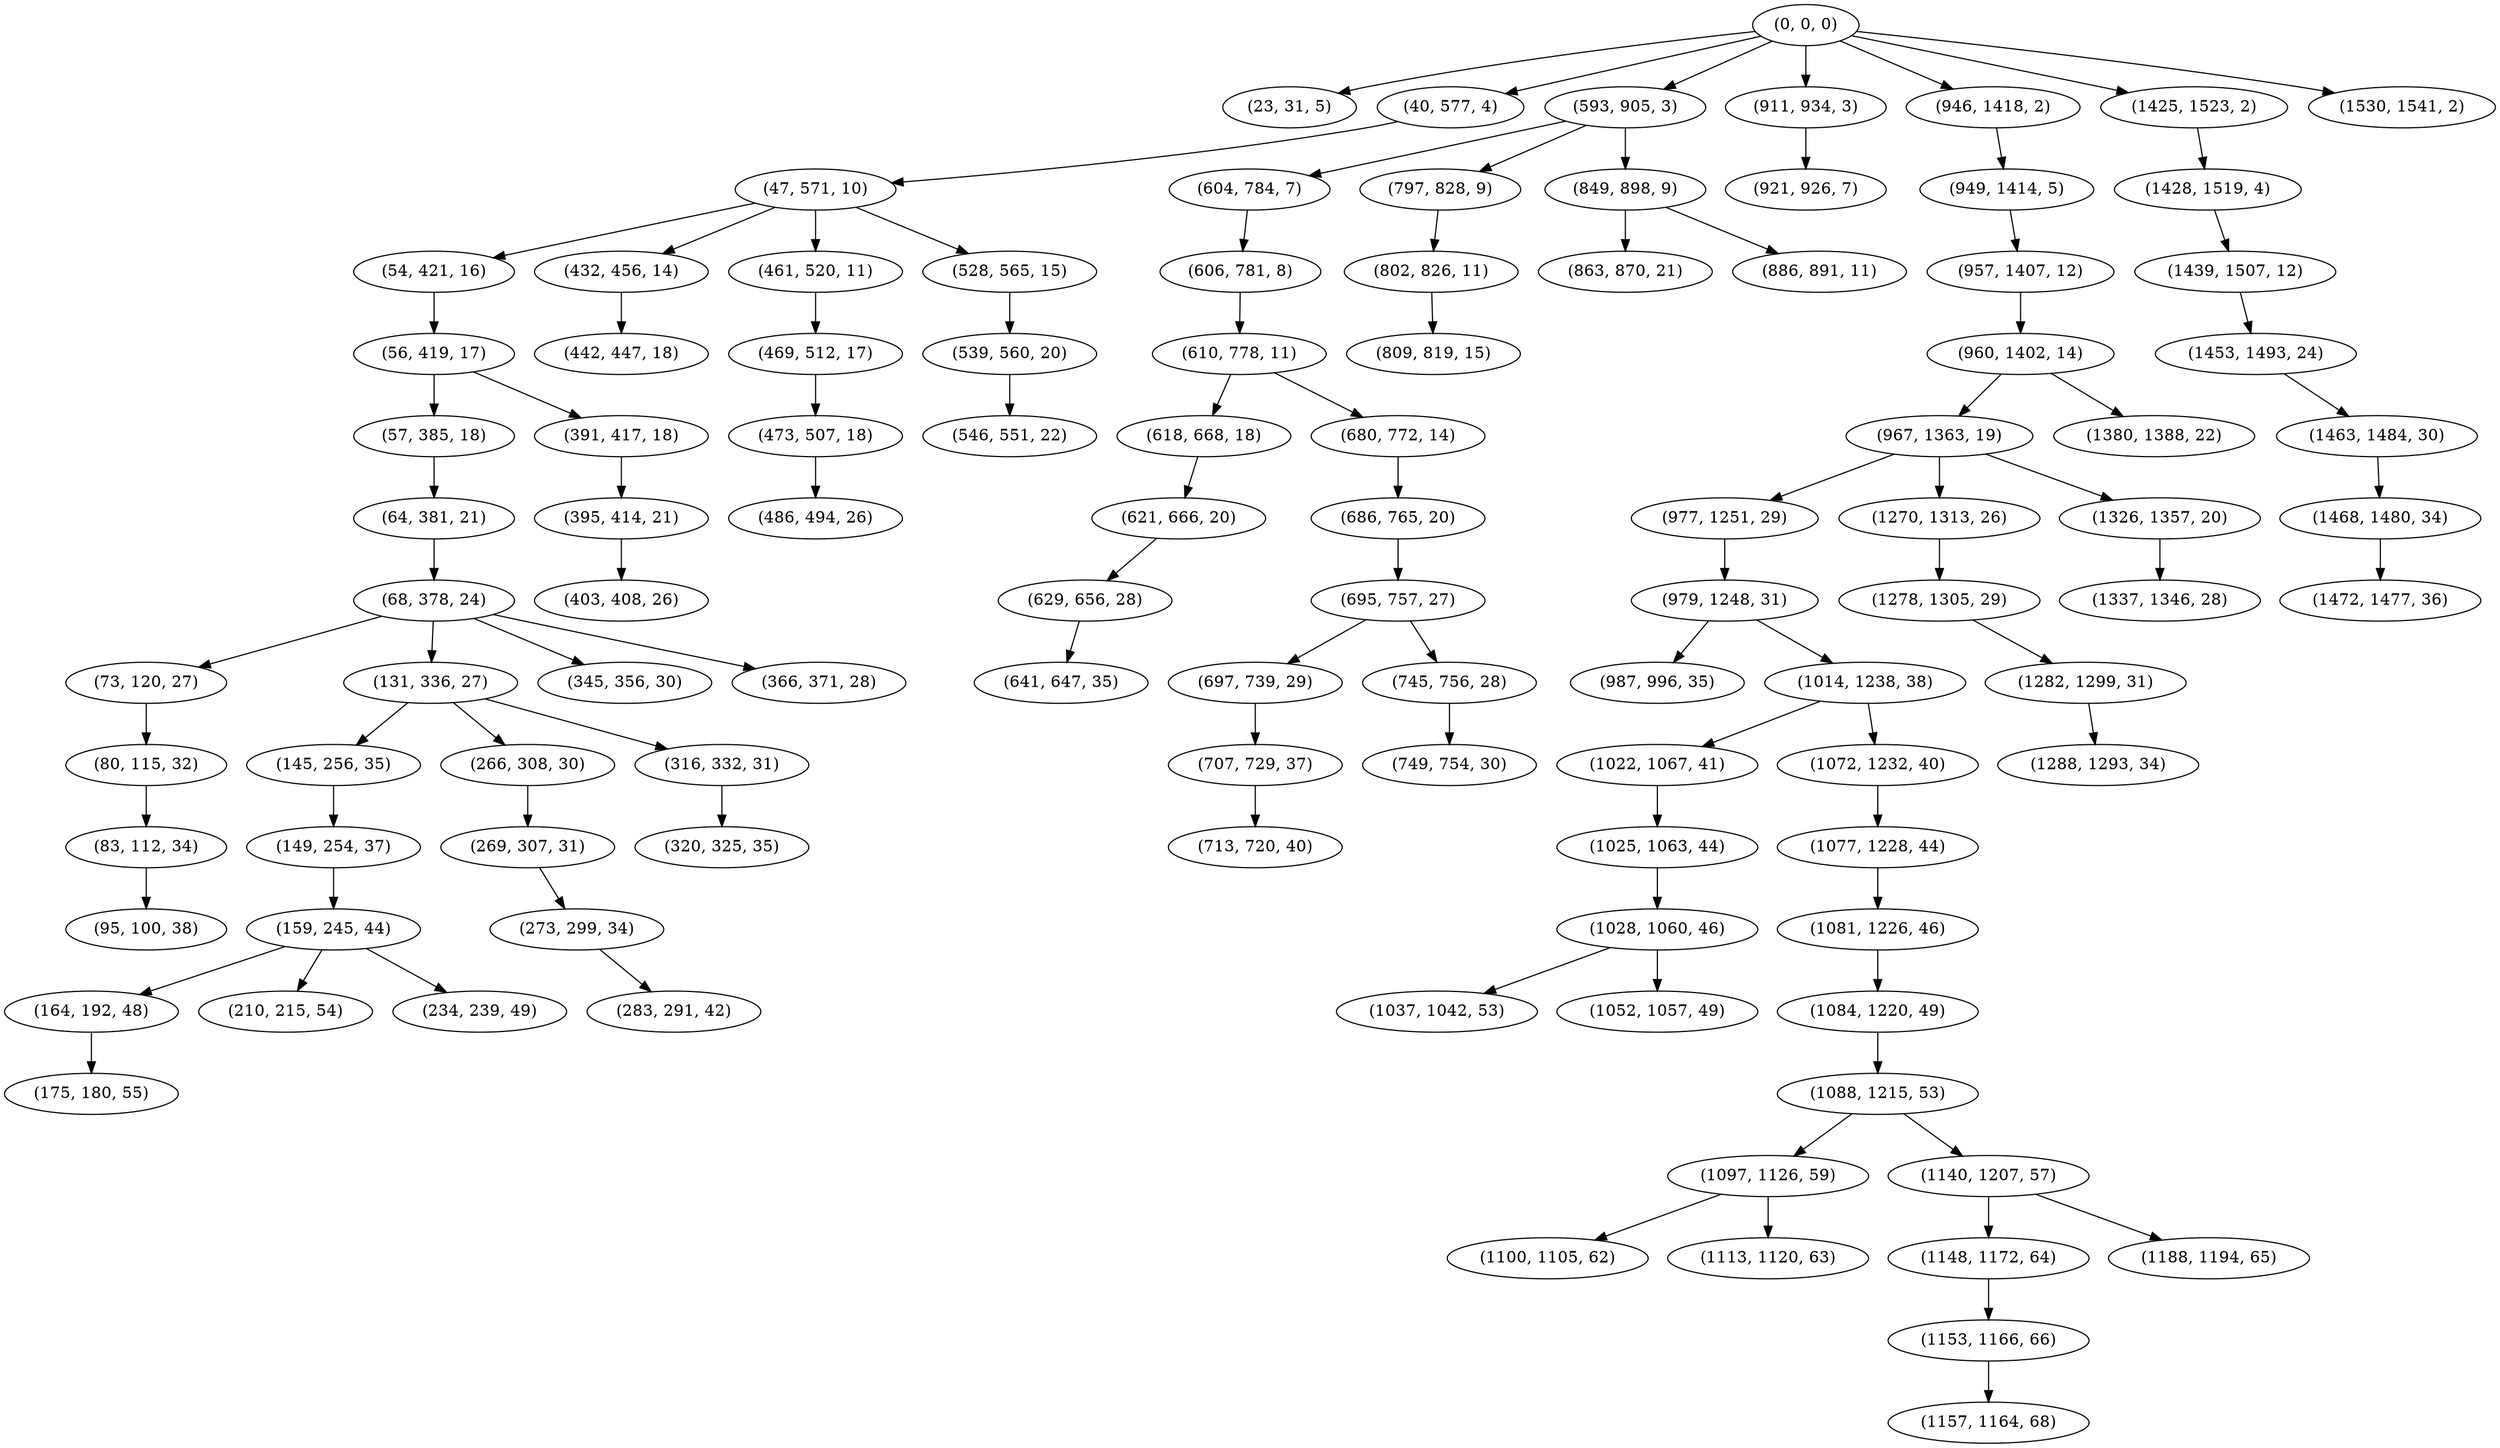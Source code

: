 digraph tree {
    "(0, 0, 0)";
    "(23, 31, 5)";
    "(40, 577, 4)";
    "(47, 571, 10)";
    "(54, 421, 16)";
    "(56, 419, 17)";
    "(57, 385, 18)";
    "(64, 381, 21)";
    "(68, 378, 24)";
    "(73, 120, 27)";
    "(80, 115, 32)";
    "(83, 112, 34)";
    "(95, 100, 38)";
    "(131, 336, 27)";
    "(145, 256, 35)";
    "(149, 254, 37)";
    "(159, 245, 44)";
    "(164, 192, 48)";
    "(175, 180, 55)";
    "(210, 215, 54)";
    "(234, 239, 49)";
    "(266, 308, 30)";
    "(269, 307, 31)";
    "(273, 299, 34)";
    "(283, 291, 42)";
    "(316, 332, 31)";
    "(320, 325, 35)";
    "(345, 356, 30)";
    "(366, 371, 28)";
    "(391, 417, 18)";
    "(395, 414, 21)";
    "(403, 408, 26)";
    "(432, 456, 14)";
    "(442, 447, 18)";
    "(461, 520, 11)";
    "(469, 512, 17)";
    "(473, 507, 18)";
    "(486, 494, 26)";
    "(528, 565, 15)";
    "(539, 560, 20)";
    "(546, 551, 22)";
    "(593, 905, 3)";
    "(604, 784, 7)";
    "(606, 781, 8)";
    "(610, 778, 11)";
    "(618, 668, 18)";
    "(621, 666, 20)";
    "(629, 656, 28)";
    "(641, 647, 35)";
    "(680, 772, 14)";
    "(686, 765, 20)";
    "(695, 757, 27)";
    "(697, 739, 29)";
    "(707, 729, 37)";
    "(713, 720, 40)";
    "(745, 756, 28)";
    "(749, 754, 30)";
    "(797, 828, 9)";
    "(802, 826, 11)";
    "(809, 819, 15)";
    "(849, 898, 9)";
    "(863, 870, 21)";
    "(886, 891, 11)";
    "(911, 934, 3)";
    "(921, 926, 7)";
    "(946, 1418, 2)";
    "(949, 1414, 5)";
    "(957, 1407, 12)";
    "(960, 1402, 14)";
    "(967, 1363, 19)";
    "(977, 1251, 29)";
    "(979, 1248, 31)";
    "(987, 996, 35)";
    "(1014, 1238, 38)";
    "(1022, 1067, 41)";
    "(1025, 1063, 44)";
    "(1028, 1060, 46)";
    "(1037, 1042, 53)";
    "(1052, 1057, 49)";
    "(1072, 1232, 40)";
    "(1077, 1228, 44)";
    "(1081, 1226, 46)";
    "(1084, 1220, 49)";
    "(1088, 1215, 53)";
    "(1097, 1126, 59)";
    "(1100, 1105, 62)";
    "(1113, 1120, 63)";
    "(1140, 1207, 57)";
    "(1148, 1172, 64)";
    "(1153, 1166, 66)";
    "(1157, 1164, 68)";
    "(1188, 1194, 65)";
    "(1270, 1313, 26)";
    "(1278, 1305, 29)";
    "(1282, 1299, 31)";
    "(1288, 1293, 34)";
    "(1326, 1357, 20)";
    "(1337, 1346, 28)";
    "(1380, 1388, 22)";
    "(1425, 1523, 2)";
    "(1428, 1519, 4)";
    "(1439, 1507, 12)";
    "(1453, 1493, 24)";
    "(1463, 1484, 30)";
    "(1468, 1480, 34)";
    "(1472, 1477, 36)";
    "(1530, 1541, 2)";
    "(0, 0, 0)" -> "(23, 31, 5)";
    "(0, 0, 0)" -> "(40, 577, 4)";
    "(0, 0, 0)" -> "(593, 905, 3)";
    "(0, 0, 0)" -> "(911, 934, 3)";
    "(0, 0, 0)" -> "(946, 1418, 2)";
    "(0, 0, 0)" -> "(1425, 1523, 2)";
    "(0, 0, 0)" -> "(1530, 1541, 2)";
    "(40, 577, 4)" -> "(47, 571, 10)";
    "(47, 571, 10)" -> "(54, 421, 16)";
    "(47, 571, 10)" -> "(432, 456, 14)";
    "(47, 571, 10)" -> "(461, 520, 11)";
    "(47, 571, 10)" -> "(528, 565, 15)";
    "(54, 421, 16)" -> "(56, 419, 17)";
    "(56, 419, 17)" -> "(57, 385, 18)";
    "(56, 419, 17)" -> "(391, 417, 18)";
    "(57, 385, 18)" -> "(64, 381, 21)";
    "(64, 381, 21)" -> "(68, 378, 24)";
    "(68, 378, 24)" -> "(73, 120, 27)";
    "(68, 378, 24)" -> "(131, 336, 27)";
    "(68, 378, 24)" -> "(345, 356, 30)";
    "(68, 378, 24)" -> "(366, 371, 28)";
    "(73, 120, 27)" -> "(80, 115, 32)";
    "(80, 115, 32)" -> "(83, 112, 34)";
    "(83, 112, 34)" -> "(95, 100, 38)";
    "(131, 336, 27)" -> "(145, 256, 35)";
    "(131, 336, 27)" -> "(266, 308, 30)";
    "(131, 336, 27)" -> "(316, 332, 31)";
    "(145, 256, 35)" -> "(149, 254, 37)";
    "(149, 254, 37)" -> "(159, 245, 44)";
    "(159, 245, 44)" -> "(164, 192, 48)";
    "(159, 245, 44)" -> "(210, 215, 54)";
    "(159, 245, 44)" -> "(234, 239, 49)";
    "(164, 192, 48)" -> "(175, 180, 55)";
    "(266, 308, 30)" -> "(269, 307, 31)";
    "(269, 307, 31)" -> "(273, 299, 34)";
    "(273, 299, 34)" -> "(283, 291, 42)";
    "(316, 332, 31)" -> "(320, 325, 35)";
    "(391, 417, 18)" -> "(395, 414, 21)";
    "(395, 414, 21)" -> "(403, 408, 26)";
    "(432, 456, 14)" -> "(442, 447, 18)";
    "(461, 520, 11)" -> "(469, 512, 17)";
    "(469, 512, 17)" -> "(473, 507, 18)";
    "(473, 507, 18)" -> "(486, 494, 26)";
    "(528, 565, 15)" -> "(539, 560, 20)";
    "(539, 560, 20)" -> "(546, 551, 22)";
    "(593, 905, 3)" -> "(604, 784, 7)";
    "(593, 905, 3)" -> "(797, 828, 9)";
    "(593, 905, 3)" -> "(849, 898, 9)";
    "(604, 784, 7)" -> "(606, 781, 8)";
    "(606, 781, 8)" -> "(610, 778, 11)";
    "(610, 778, 11)" -> "(618, 668, 18)";
    "(610, 778, 11)" -> "(680, 772, 14)";
    "(618, 668, 18)" -> "(621, 666, 20)";
    "(621, 666, 20)" -> "(629, 656, 28)";
    "(629, 656, 28)" -> "(641, 647, 35)";
    "(680, 772, 14)" -> "(686, 765, 20)";
    "(686, 765, 20)" -> "(695, 757, 27)";
    "(695, 757, 27)" -> "(697, 739, 29)";
    "(695, 757, 27)" -> "(745, 756, 28)";
    "(697, 739, 29)" -> "(707, 729, 37)";
    "(707, 729, 37)" -> "(713, 720, 40)";
    "(745, 756, 28)" -> "(749, 754, 30)";
    "(797, 828, 9)" -> "(802, 826, 11)";
    "(802, 826, 11)" -> "(809, 819, 15)";
    "(849, 898, 9)" -> "(863, 870, 21)";
    "(849, 898, 9)" -> "(886, 891, 11)";
    "(911, 934, 3)" -> "(921, 926, 7)";
    "(946, 1418, 2)" -> "(949, 1414, 5)";
    "(949, 1414, 5)" -> "(957, 1407, 12)";
    "(957, 1407, 12)" -> "(960, 1402, 14)";
    "(960, 1402, 14)" -> "(967, 1363, 19)";
    "(960, 1402, 14)" -> "(1380, 1388, 22)";
    "(967, 1363, 19)" -> "(977, 1251, 29)";
    "(967, 1363, 19)" -> "(1270, 1313, 26)";
    "(967, 1363, 19)" -> "(1326, 1357, 20)";
    "(977, 1251, 29)" -> "(979, 1248, 31)";
    "(979, 1248, 31)" -> "(987, 996, 35)";
    "(979, 1248, 31)" -> "(1014, 1238, 38)";
    "(1014, 1238, 38)" -> "(1022, 1067, 41)";
    "(1014, 1238, 38)" -> "(1072, 1232, 40)";
    "(1022, 1067, 41)" -> "(1025, 1063, 44)";
    "(1025, 1063, 44)" -> "(1028, 1060, 46)";
    "(1028, 1060, 46)" -> "(1037, 1042, 53)";
    "(1028, 1060, 46)" -> "(1052, 1057, 49)";
    "(1072, 1232, 40)" -> "(1077, 1228, 44)";
    "(1077, 1228, 44)" -> "(1081, 1226, 46)";
    "(1081, 1226, 46)" -> "(1084, 1220, 49)";
    "(1084, 1220, 49)" -> "(1088, 1215, 53)";
    "(1088, 1215, 53)" -> "(1097, 1126, 59)";
    "(1088, 1215, 53)" -> "(1140, 1207, 57)";
    "(1097, 1126, 59)" -> "(1100, 1105, 62)";
    "(1097, 1126, 59)" -> "(1113, 1120, 63)";
    "(1140, 1207, 57)" -> "(1148, 1172, 64)";
    "(1140, 1207, 57)" -> "(1188, 1194, 65)";
    "(1148, 1172, 64)" -> "(1153, 1166, 66)";
    "(1153, 1166, 66)" -> "(1157, 1164, 68)";
    "(1270, 1313, 26)" -> "(1278, 1305, 29)";
    "(1278, 1305, 29)" -> "(1282, 1299, 31)";
    "(1282, 1299, 31)" -> "(1288, 1293, 34)";
    "(1326, 1357, 20)" -> "(1337, 1346, 28)";
    "(1425, 1523, 2)" -> "(1428, 1519, 4)";
    "(1428, 1519, 4)" -> "(1439, 1507, 12)";
    "(1439, 1507, 12)" -> "(1453, 1493, 24)";
    "(1453, 1493, 24)" -> "(1463, 1484, 30)";
    "(1463, 1484, 30)" -> "(1468, 1480, 34)";
    "(1468, 1480, 34)" -> "(1472, 1477, 36)";
}
